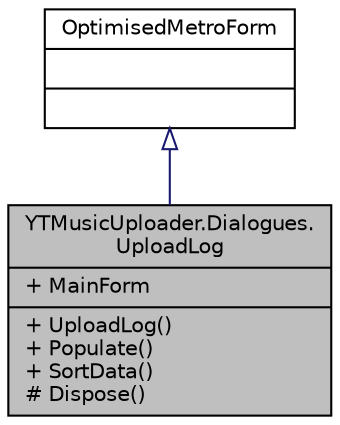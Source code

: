 digraph "YTMusicUploader.Dialogues.UploadLog"
{
 // LATEX_PDF_SIZE
  edge [fontname="Helvetica",fontsize="10",labelfontname="Helvetica",labelfontsize="10"];
  node [fontname="Helvetica",fontsize="10",shape=record];
  Node1 [label="{YTMusicUploader.Dialogues.\lUploadLog\n|+ MainForm\l|+ UploadLog()\l+ Populate()\l+ SortData()\l# Dispose()\l}",height=0.2,width=0.4,color="black", fillcolor="grey75", style="filled", fontcolor="black",tooltip="Success Upload Log Dialogue"];
  Node2 -> Node1 [dir="back",color="midnightblue",fontsize="10",style="solid",arrowtail="onormal",fontname="Helvetica"];
  Node2 [label="{OptimisedMetroForm\n||}",height=0.2,width=0.4,color="black", fillcolor="white", style="filled",URL="$d3/df3/class_optimised_metro_form.html",tooltip=" "];
}
